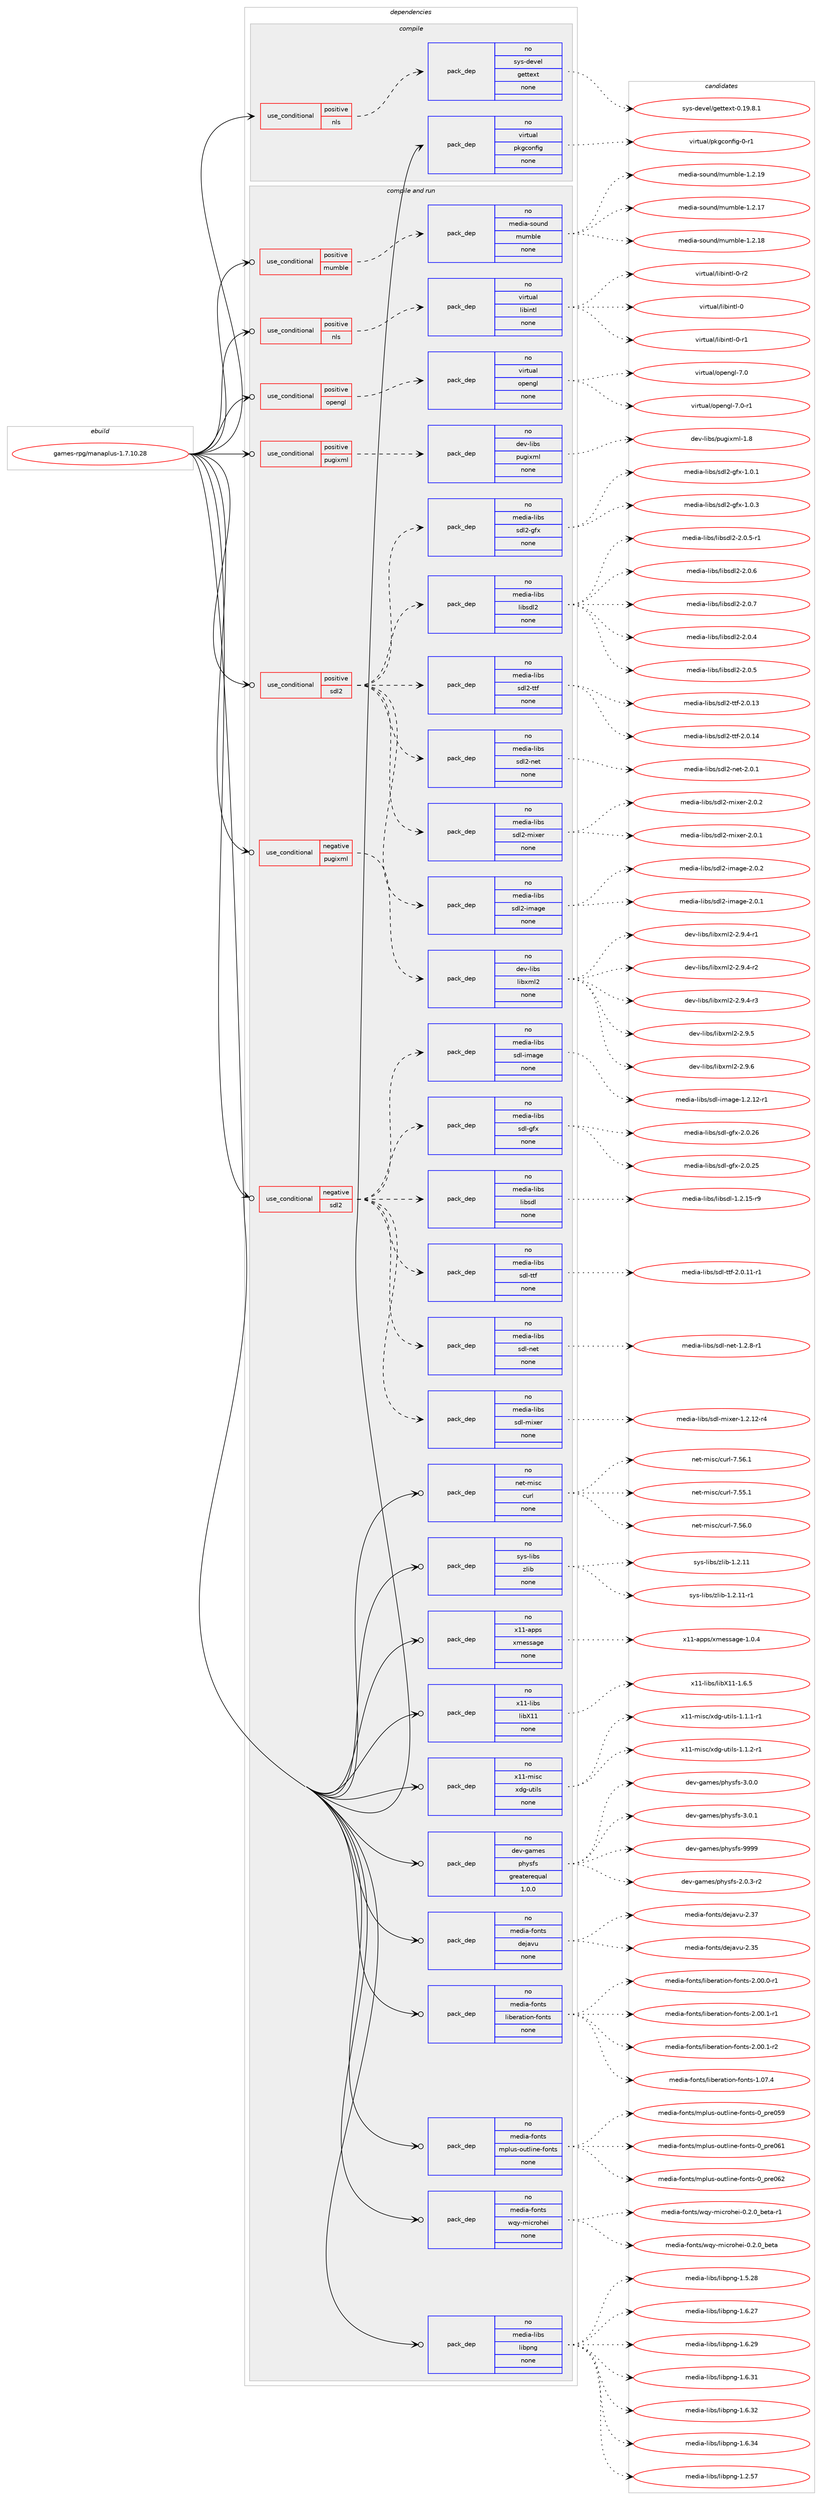 digraph prolog {

# *************
# Graph options
# *************

newrank=true;
concentrate=true;
compound=true;
graph [rankdir=LR,fontname=Helvetica,fontsize=10,ranksep=1.5];#, ranksep=2.5, nodesep=0.2];
edge  [arrowhead=vee];
node  [fontname=Helvetica,fontsize=10];

# **********
# The ebuild
# **********

subgraph cluster_leftcol {
color=gray;
rank=same;
label=<<i>ebuild</i>>;
id [label="games-rpg/manaplus-1.7.10.28", color=red, width=4, href="../games-rpg/manaplus-1.7.10.28.svg"];
}

# ****************
# The dependencies
# ****************

subgraph cluster_midcol {
color=gray;
label=<<i>dependencies</i>>;
subgraph cluster_compile {
fillcolor="#eeeeee";
style=filled;
label=<<i>compile</i>>;
subgraph cond80961 {
dependency302746 [label=<<TABLE BORDER="0" CELLBORDER="1" CELLSPACING="0" CELLPADDING="4"><TR><TD ROWSPAN="3" CELLPADDING="10">use_conditional</TD></TR><TR><TD>positive</TD></TR><TR><TD>nls</TD></TR></TABLE>>, shape=none, color=red];
subgraph pack217041 {
dependency302747 [label=<<TABLE BORDER="0" CELLBORDER="1" CELLSPACING="0" CELLPADDING="4" WIDTH="220"><TR><TD ROWSPAN="6" CELLPADDING="30">pack_dep</TD></TR><TR><TD WIDTH="110">no</TD></TR><TR><TD>sys-devel</TD></TR><TR><TD>gettext</TD></TR><TR><TD>none</TD></TR><TR><TD></TD></TR></TABLE>>, shape=none, color=blue];
}
dependency302746:e -> dependency302747:w [weight=20,style="dashed",arrowhead="vee"];
}
id:e -> dependency302746:w [weight=20,style="solid",arrowhead="vee"];
subgraph pack217042 {
dependency302748 [label=<<TABLE BORDER="0" CELLBORDER="1" CELLSPACING="0" CELLPADDING="4" WIDTH="220"><TR><TD ROWSPAN="6" CELLPADDING="30">pack_dep</TD></TR><TR><TD WIDTH="110">no</TD></TR><TR><TD>virtual</TD></TR><TR><TD>pkgconfig</TD></TR><TR><TD>none</TD></TR><TR><TD></TD></TR></TABLE>>, shape=none, color=blue];
}
id:e -> dependency302748:w [weight=20,style="solid",arrowhead="vee"];
}
subgraph cluster_compileandrun {
fillcolor="#eeeeee";
style=filled;
label=<<i>compile and run</i>>;
subgraph cond80962 {
dependency302749 [label=<<TABLE BORDER="0" CELLBORDER="1" CELLSPACING="0" CELLPADDING="4"><TR><TD ROWSPAN="3" CELLPADDING="10">use_conditional</TD></TR><TR><TD>negative</TD></TR><TR><TD>pugixml</TD></TR></TABLE>>, shape=none, color=red];
subgraph pack217043 {
dependency302750 [label=<<TABLE BORDER="0" CELLBORDER="1" CELLSPACING="0" CELLPADDING="4" WIDTH="220"><TR><TD ROWSPAN="6" CELLPADDING="30">pack_dep</TD></TR><TR><TD WIDTH="110">no</TD></TR><TR><TD>dev-libs</TD></TR><TR><TD>libxml2</TD></TR><TR><TD>none</TD></TR><TR><TD></TD></TR></TABLE>>, shape=none, color=blue];
}
dependency302749:e -> dependency302750:w [weight=20,style="dashed",arrowhead="vee"];
}
id:e -> dependency302749:w [weight=20,style="solid",arrowhead="odotvee"];
subgraph cond80963 {
dependency302751 [label=<<TABLE BORDER="0" CELLBORDER="1" CELLSPACING="0" CELLPADDING="4"><TR><TD ROWSPAN="3" CELLPADDING="10">use_conditional</TD></TR><TR><TD>negative</TD></TR><TR><TD>sdl2</TD></TR></TABLE>>, shape=none, color=red];
subgraph pack217044 {
dependency302752 [label=<<TABLE BORDER="0" CELLBORDER="1" CELLSPACING="0" CELLPADDING="4" WIDTH="220"><TR><TD ROWSPAN="6" CELLPADDING="30">pack_dep</TD></TR><TR><TD WIDTH="110">no</TD></TR><TR><TD>media-libs</TD></TR><TR><TD>libsdl</TD></TR><TR><TD>none</TD></TR><TR><TD></TD></TR></TABLE>>, shape=none, color=blue];
}
dependency302751:e -> dependency302752:w [weight=20,style="dashed",arrowhead="vee"];
subgraph pack217045 {
dependency302753 [label=<<TABLE BORDER="0" CELLBORDER="1" CELLSPACING="0" CELLPADDING="4" WIDTH="220"><TR><TD ROWSPAN="6" CELLPADDING="30">pack_dep</TD></TR><TR><TD WIDTH="110">no</TD></TR><TR><TD>media-libs</TD></TR><TR><TD>sdl-gfx</TD></TR><TR><TD>none</TD></TR><TR><TD></TD></TR></TABLE>>, shape=none, color=blue];
}
dependency302751:e -> dependency302753:w [weight=20,style="dashed",arrowhead="vee"];
subgraph pack217046 {
dependency302754 [label=<<TABLE BORDER="0" CELLBORDER="1" CELLSPACING="0" CELLPADDING="4" WIDTH="220"><TR><TD ROWSPAN="6" CELLPADDING="30">pack_dep</TD></TR><TR><TD WIDTH="110">no</TD></TR><TR><TD>media-libs</TD></TR><TR><TD>sdl-image</TD></TR><TR><TD>none</TD></TR><TR><TD></TD></TR></TABLE>>, shape=none, color=blue];
}
dependency302751:e -> dependency302754:w [weight=20,style="dashed",arrowhead="vee"];
subgraph pack217047 {
dependency302755 [label=<<TABLE BORDER="0" CELLBORDER="1" CELLSPACING="0" CELLPADDING="4" WIDTH="220"><TR><TD ROWSPAN="6" CELLPADDING="30">pack_dep</TD></TR><TR><TD WIDTH="110">no</TD></TR><TR><TD>media-libs</TD></TR><TR><TD>sdl-mixer</TD></TR><TR><TD>none</TD></TR><TR><TD></TD></TR></TABLE>>, shape=none, color=blue];
}
dependency302751:e -> dependency302755:w [weight=20,style="dashed",arrowhead="vee"];
subgraph pack217048 {
dependency302756 [label=<<TABLE BORDER="0" CELLBORDER="1" CELLSPACING="0" CELLPADDING="4" WIDTH="220"><TR><TD ROWSPAN="6" CELLPADDING="30">pack_dep</TD></TR><TR><TD WIDTH="110">no</TD></TR><TR><TD>media-libs</TD></TR><TR><TD>sdl-net</TD></TR><TR><TD>none</TD></TR><TR><TD></TD></TR></TABLE>>, shape=none, color=blue];
}
dependency302751:e -> dependency302756:w [weight=20,style="dashed",arrowhead="vee"];
subgraph pack217049 {
dependency302757 [label=<<TABLE BORDER="0" CELLBORDER="1" CELLSPACING="0" CELLPADDING="4" WIDTH="220"><TR><TD ROWSPAN="6" CELLPADDING="30">pack_dep</TD></TR><TR><TD WIDTH="110">no</TD></TR><TR><TD>media-libs</TD></TR><TR><TD>sdl-ttf</TD></TR><TR><TD>none</TD></TR><TR><TD></TD></TR></TABLE>>, shape=none, color=blue];
}
dependency302751:e -> dependency302757:w [weight=20,style="dashed",arrowhead="vee"];
}
id:e -> dependency302751:w [weight=20,style="solid",arrowhead="odotvee"];
subgraph cond80964 {
dependency302758 [label=<<TABLE BORDER="0" CELLBORDER="1" CELLSPACING="0" CELLPADDING="4"><TR><TD ROWSPAN="3" CELLPADDING="10">use_conditional</TD></TR><TR><TD>positive</TD></TR><TR><TD>mumble</TD></TR></TABLE>>, shape=none, color=red];
subgraph pack217050 {
dependency302759 [label=<<TABLE BORDER="0" CELLBORDER="1" CELLSPACING="0" CELLPADDING="4" WIDTH="220"><TR><TD ROWSPAN="6" CELLPADDING="30">pack_dep</TD></TR><TR><TD WIDTH="110">no</TD></TR><TR><TD>media-sound</TD></TR><TR><TD>mumble</TD></TR><TR><TD>none</TD></TR><TR><TD></TD></TR></TABLE>>, shape=none, color=blue];
}
dependency302758:e -> dependency302759:w [weight=20,style="dashed",arrowhead="vee"];
}
id:e -> dependency302758:w [weight=20,style="solid",arrowhead="odotvee"];
subgraph cond80965 {
dependency302760 [label=<<TABLE BORDER="0" CELLBORDER="1" CELLSPACING="0" CELLPADDING="4"><TR><TD ROWSPAN="3" CELLPADDING="10">use_conditional</TD></TR><TR><TD>positive</TD></TR><TR><TD>nls</TD></TR></TABLE>>, shape=none, color=red];
subgraph pack217051 {
dependency302761 [label=<<TABLE BORDER="0" CELLBORDER="1" CELLSPACING="0" CELLPADDING="4" WIDTH="220"><TR><TD ROWSPAN="6" CELLPADDING="30">pack_dep</TD></TR><TR><TD WIDTH="110">no</TD></TR><TR><TD>virtual</TD></TR><TR><TD>libintl</TD></TR><TR><TD>none</TD></TR><TR><TD></TD></TR></TABLE>>, shape=none, color=blue];
}
dependency302760:e -> dependency302761:w [weight=20,style="dashed",arrowhead="vee"];
}
id:e -> dependency302760:w [weight=20,style="solid",arrowhead="odotvee"];
subgraph cond80966 {
dependency302762 [label=<<TABLE BORDER="0" CELLBORDER="1" CELLSPACING="0" CELLPADDING="4"><TR><TD ROWSPAN="3" CELLPADDING="10">use_conditional</TD></TR><TR><TD>positive</TD></TR><TR><TD>opengl</TD></TR></TABLE>>, shape=none, color=red];
subgraph pack217052 {
dependency302763 [label=<<TABLE BORDER="0" CELLBORDER="1" CELLSPACING="0" CELLPADDING="4" WIDTH="220"><TR><TD ROWSPAN="6" CELLPADDING="30">pack_dep</TD></TR><TR><TD WIDTH="110">no</TD></TR><TR><TD>virtual</TD></TR><TR><TD>opengl</TD></TR><TR><TD>none</TD></TR><TR><TD></TD></TR></TABLE>>, shape=none, color=blue];
}
dependency302762:e -> dependency302763:w [weight=20,style="dashed",arrowhead="vee"];
}
id:e -> dependency302762:w [weight=20,style="solid",arrowhead="odotvee"];
subgraph cond80967 {
dependency302764 [label=<<TABLE BORDER="0" CELLBORDER="1" CELLSPACING="0" CELLPADDING="4"><TR><TD ROWSPAN="3" CELLPADDING="10">use_conditional</TD></TR><TR><TD>positive</TD></TR><TR><TD>pugixml</TD></TR></TABLE>>, shape=none, color=red];
subgraph pack217053 {
dependency302765 [label=<<TABLE BORDER="0" CELLBORDER="1" CELLSPACING="0" CELLPADDING="4" WIDTH="220"><TR><TD ROWSPAN="6" CELLPADDING="30">pack_dep</TD></TR><TR><TD WIDTH="110">no</TD></TR><TR><TD>dev-libs</TD></TR><TR><TD>pugixml</TD></TR><TR><TD>none</TD></TR><TR><TD></TD></TR></TABLE>>, shape=none, color=blue];
}
dependency302764:e -> dependency302765:w [weight=20,style="dashed",arrowhead="vee"];
}
id:e -> dependency302764:w [weight=20,style="solid",arrowhead="odotvee"];
subgraph cond80968 {
dependency302766 [label=<<TABLE BORDER="0" CELLBORDER="1" CELLSPACING="0" CELLPADDING="4"><TR><TD ROWSPAN="3" CELLPADDING="10">use_conditional</TD></TR><TR><TD>positive</TD></TR><TR><TD>sdl2</TD></TR></TABLE>>, shape=none, color=red];
subgraph pack217054 {
dependency302767 [label=<<TABLE BORDER="0" CELLBORDER="1" CELLSPACING="0" CELLPADDING="4" WIDTH="220"><TR><TD ROWSPAN="6" CELLPADDING="30">pack_dep</TD></TR><TR><TD WIDTH="110">no</TD></TR><TR><TD>media-libs</TD></TR><TR><TD>libsdl2</TD></TR><TR><TD>none</TD></TR><TR><TD></TD></TR></TABLE>>, shape=none, color=blue];
}
dependency302766:e -> dependency302767:w [weight=20,style="dashed",arrowhead="vee"];
subgraph pack217055 {
dependency302768 [label=<<TABLE BORDER="0" CELLBORDER="1" CELLSPACING="0" CELLPADDING="4" WIDTH="220"><TR><TD ROWSPAN="6" CELLPADDING="30">pack_dep</TD></TR><TR><TD WIDTH="110">no</TD></TR><TR><TD>media-libs</TD></TR><TR><TD>sdl2-gfx</TD></TR><TR><TD>none</TD></TR><TR><TD></TD></TR></TABLE>>, shape=none, color=blue];
}
dependency302766:e -> dependency302768:w [weight=20,style="dashed",arrowhead="vee"];
subgraph pack217056 {
dependency302769 [label=<<TABLE BORDER="0" CELLBORDER="1" CELLSPACING="0" CELLPADDING="4" WIDTH="220"><TR><TD ROWSPAN="6" CELLPADDING="30">pack_dep</TD></TR><TR><TD WIDTH="110">no</TD></TR><TR><TD>media-libs</TD></TR><TR><TD>sdl2-image</TD></TR><TR><TD>none</TD></TR><TR><TD></TD></TR></TABLE>>, shape=none, color=blue];
}
dependency302766:e -> dependency302769:w [weight=20,style="dashed",arrowhead="vee"];
subgraph pack217057 {
dependency302770 [label=<<TABLE BORDER="0" CELLBORDER="1" CELLSPACING="0" CELLPADDING="4" WIDTH="220"><TR><TD ROWSPAN="6" CELLPADDING="30">pack_dep</TD></TR><TR><TD WIDTH="110">no</TD></TR><TR><TD>media-libs</TD></TR><TR><TD>sdl2-mixer</TD></TR><TR><TD>none</TD></TR><TR><TD></TD></TR></TABLE>>, shape=none, color=blue];
}
dependency302766:e -> dependency302770:w [weight=20,style="dashed",arrowhead="vee"];
subgraph pack217058 {
dependency302771 [label=<<TABLE BORDER="0" CELLBORDER="1" CELLSPACING="0" CELLPADDING="4" WIDTH="220"><TR><TD ROWSPAN="6" CELLPADDING="30">pack_dep</TD></TR><TR><TD WIDTH="110">no</TD></TR><TR><TD>media-libs</TD></TR><TR><TD>sdl2-net</TD></TR><TR><TD>none</TD></TR><TR><TD></TD></TR></TABLE>>, shape=none, color=blue];
}
dependency302766:e -> dependency302771:w [weight=20,style="dashed",arrowhead="vee"];
subgraph pack217059 {
dependency302772 [label=<<TABLE BORDER="0" CELLBORDER="1" CELLSPACING="0" CELLPADDING="4" WIDTH="220"><TR><TD ROWSPAN="6" CELLPADDING="30">pack_dep</TD></TR><TR><TD WIDTH="110">no</TD></TR><TR><TD>media-libs</TD></TR><TR><TD>sdl2-ttf</TD></TR><TR><TD>none</TD></TR><TR><TD></TD></TR></TABLE>>, shape=none, color=blue];
}
dependency302766:e -> dependency302772:w [weight=20,style="dashed",arrowhead="vee"];
}
id:e -> dependency302766:w [weight=20,style="solid",arrowhead="odotvee"];
subgraph pack217060 {
dependency302773 [label=<<TABLE BORDER="0" CELLBORDER="1" CELLSPACING="0" CELLPADDING="4" WIDTH="220"><TR><TD ROWSPAN="6" CELLPADDING="30">pack_dep</TD></TR><TR><TD WIDTH="110">no</TD></TR><TR><TD>dev-games</TD></TR><TR><TD>physfs</TD></TR><TR><TD>greaterequal</TD></TR><TR><TD>1.0.0</TD></TR></TABLE>>, shape=none, color=blue];
}
id:e -> dependency302773:w [weight=20,style="solid",arrowhead="odotvee"];
subgraph pack217061 {
dependency302774 [label=<<TABLE BORDER="0" CELLBORDER="1" CELLSPACING="0" CELLPADDING="4" WIDTH="220"><TR><TD ROWSPAN="6" CELLPADDING="30">pack_dep</TD></TR><TR><TD WIDTH="110">no</TD></TR><TR><TD>media-fonts</TD></TR><TR><TD>dejavu</TD></TR><TR><TD>none</TD></TR><TR><TD></TD></TR></TABLE>>, shape=none, color=blue];
}
id:e -> dependency302774:w [weight=20,style="solid",arrowhead="odotvee"];
subgraph pack217062 {
dependency302775 [label=<<TABLE BORDER="0" CELLBORDER="1" CELLSPACING="0" CELLPADDING="4" WIDTH="220"><TR><TD ROWSPAN="6" CELLPADDING="30">pack_dep</TD></TR><TR><TD WIDTH="110">no</TD></TR><TR><TD>media-fonts</TD></TR><TR><TD>liberation-fonts</TD></TR><TR><TD>none</TD></TR><TR><TD></TD></TR></TABLE>>, shape=none, color=blue];
}
id:e -> dependency302775:w [weight=20,style="solid",arrowhead="odotvee"];
subgraph pack217063 {
dependency302776 [label=<<TABLE BORDER="0" CELLBORDER="1" CELLSPACING="0" CELLPADDING="4" WIDTH="220"><TR><TD ROWSPAN="6" CELLPADDING="30">pack_dep</TD></TR><TR><TD WIDTH="110">no</TD></TR><TR><TD>media-fonts</TD></TR><TR><TD>mplus-outline-fonts</TD></TR><TR><TD>none</TD></TR><TR><TD></TD></TR></TABLE>>, shape=none, color=blue];
}
id:e -> dependency302776:w [weight=20,style="solid",arrowhead="odotvee"];
subgraph pack217064 {
dependency302777 [label=<<TABLE BORDER="0" CELLBORDER="1" CELLSPACING="0" CELLPADDING="4" WIDTH="220"><TR><TD ROWSPAN="6" CELLPADDING="30">pack_dep</TD></TR><TR><TD WIDTH="110">no</TD></TR><TR><TD>media-fonts</TD></TR><TR><TD>wqy-microhei</TD></TR><TR><TD>none</TD></TR><TR><TD></TD></TR></TABLE>>, shape=none, color=blue];
}
id:e -> dependency302777:w [weight=20,style="solid",arrowhead="odotvee"];
subgraph pack217065 {
dependency302778 [label=<<TABLE BORDER="0" CELLBORDER="1" CELLSPACING="0" CELLPADDING="4" WIDTH="220"><TR><TD ROWSPAN="6" CELLPADDING="30">pack_dep</TD></TR><TR><TD WIDTH="110">no</TD></TR><TR><TD>media-libs</TD></TR><TR><TD>libpng</TD></TR><TR><TD>none</TD></TR><TR><TD></TD></TR></TABLE>>, shape=none, color=blue];
}
id:e -> dependency302778:w [weight=20,style="solid",arrowhead="odotvee"];
subgraph pack217066 {
dependency302779 [label=<<TABLE BORDER="0" CELLBORDER="1" CELLSPACING="0" CELLPADDING="4" WIDTH="220"><TR><TD ROWSPAN="6" CELLPADDING="30">pack_dep</TD></TR><TR><TD WIDTH="110">no</TD></TR><TR><TD>net-misc</TD></TR><TR><TD>curl</TD></TR><TR><TD>none</TD></TR><TR><TD></TD></TR></TABLE>>, shape=none, color=blue];
}
id:e -> dependency302779:w [weight=20,style="solid",arrowhead="odotvee"];
subgraph pack217067 {
dependency302780 [label=<<TABLE BORDER="0" CELLBORDER="1" CELLSPACING="0" CELLPADDING="4" WIDTH="220"><TR><TD ROWSPAN="6" CELLPADDING="30">pack_dep</TD></TR><TR><TD WIDTH="110">no</TD></TR><TR><TD>sys-libs</TD></TR><TR><TD>zlib</TD></TR><TR><TD>none</TD></TR><TR><TD></TD></TR></TABLE>>, shape=none, color=blue];
}
id:e -> dependency302780:w [weight=20,style="solid",arrowhead="odotvee"];
subgraph pack217068 {
dependency302781 [label=<<TABLE BORDER="0" CELLBORDER="1" CELLSPACING="0" CELLPADDING="4" WIDTH="220"><TR><TD ROWSPAN="6" CELLPADDING="30">pack_dep</TD></TR><TR><TD WIDTH="110">no</TD></TR><TR><TD>x11-apps</TD></TR><TR><TD>xmessage</TD></TR><TR><TD>none</TD></TR><TR><TD></TD></TR></TABLE>>, shape=none, color=blue];
}
id:e -> dependency302781:w [weight=20,style="solid",arrowhead="odotvee"];
subgraph pack217069 {
dependency302782 [label=<<TABLE BORDER="0" CELLBORDER="1" CELLSPACING="0" CELLPADDING="4" WIDTH="220"><TR><TD ROWSPAN="6" CELLPADDING="30">pack_dep</TD></TR><TR><TD WIDTH="110">no</TD></TR><TR><TD>x11-libs</TD></TR><TR><TD>libX11</TD></TR><TR><TD>none</TD></TR><TR><TD></TD></TR></TABLE>>, shape=none, color=blue];
}
id:e -> dependency302782:w [weight=20,style="solid",arrowhead="odotvee"];
subgraph pack217070 {
dependency302783 [label=<<TABLE BORDER="0" CELLBORDER="1" CELLSPACING="0" CELLPADDING="4" WIDTH="220"><TR><TD ROWSPAN="6" CELLPADDING="30">pack_dep</TD></TR><TR><TD WIDTH="110">no</TD></TR><TR><TD>x11-misc</TD></TR><TR><TD>xdg-utils</TD></TR><TR><TD>none</TD></TR><TR><TD></TD></TR></TABLE>>, shape=none, color=blue];
}
id:e -> dependency302783:w [weight=20,style="solid",arrowhead="odotvee"];
}
subgraph cluster_run {
fillcolor="#eeeeee";
style=filled;
label=<<i>run</i>>;
}
}

# **************
# The candidates
# **************

subgraph cluster_choices {
rank=same;
color=gray;
label=<<i>candidates</i>>;

subgraph choice217041 {
color=black;
nodesep=1;
choice1151211154510010111810110847103101116116101120116454846495746564649 [label="sys-devel/gettext-0.19.8.1", color=red, width=4,href="../sys-devel/gettext-0.19.8.1.svg"];
dependency302747:e -> choice1151211154510010111810110847103101116116101120116454846495746564649:w [style=dotted,weight="100"];
}
subgraph choice217042 {
color=black;
nodesep=1;
choice11810511411611797108471121071039911111010210510345484511449 [label="virtual/pkgconfig-0-r1", color=red, width=4,href="../virtual/pkgconfig-0-r1.svg"];
dependency302748:e -> choice11810511411611797108471121071039911111010210510345484511449:w [style=dotted,weight="100"];
}
subgraph choice217043 {
color=black;
nodesep=1;
choice10010111845108105981154710810598120109108504550465746524511449 [label="dev-libs/libxml2-2.9.4-r1", color=red, width=4,href="../dev-libs/libxml2-2.9.4-r1.svg"];
choice10010111845108105981154710810598120109108504550465746524511450 [label="dev-libs/libxml2-2.9.4-r2", color=red, width=4,href="../dev-libs/libxml2-2.9.4-r2.svg"];
choice10010111845108105981154710810598120109108504550465746524511451 [label="dev-libs/libxml2-2.9.4-r3", color=red, width=4,href="../dev-libs/libxml2-2.9.4-r3.svg"];
choice1001011184510810598115471081059812010910850455046574653 [label="dev-libs/libxml2-2.9.5", color=red, width=4,href="../dev-libs/libxml2-2.9.5.svg"];
choice1001011184510810598115471081059812010910850455046574654 [label="dev-libs/libxml2-2.9.6", color=red, width=4,href="../dev-libs/libxml2-2.9.6.svg"];
dependency302750:e -> choice10010111845108105981154710810598120109108504550465746524511449:w [style=dotted,weight="100"];
dependency302750:e -> choice10010111845108105981154710810598120109108504550465746524511450:w [style=dotted,weight="100"];
dependency302750:e -> choice10010111845108105981154710810598120109108504550465746524511451:w [style=dotted,weight="100"];
dependency302750:e -> choice1001011184510810598115471081059812010910850455046574653:w [style=dotted,weight="100"];
dependency302750:e -> choice1001011184510810598115471081059812010910850455046574654:w [style=dotted,weight="100"];
}
subgraph choice217044 {
color=black;
nodesep=1;
choice1091011001059745108105981154710810598115100108454946504649534511457 [label="media-libs/libsdl-1.2.15-r9", color=red, width=4,href="../media-libs/libsdl-1.2.15-r9.svg"];
dependency302752:e -> choice1091011001059745108105981154710810598115100108454946504649534511457:w [style=dotted,weight="100"];
}
subgraph choice217045 {
color=black;
nodesep=1;
choice109101100105974510810598115471151001084510310212045504648465053 [label="media-libs/sdl-gfx-2.0.25", color=red, width=4,href="../media-libs/sdl-gfx-2.0.25.svg"];
choice109101100105974510810598115471151001084510310212045504648465054 [label="media-libs/sdl-gfx-2.0.26", color=red, width=4,href="../media-libs/sdl-gfx-2.0.26.svg"];
dependency302753:e -> choice109101100105974510810598115471151001084510310212045504648465053:w [style=dotted,weight="100"];
dependency302753:e -> choice109101100105974510810598115471151001084510310212045504648465054:w [style=dotted,weight="100"];
}
subgraph choice217046 {
color=black;
nodesep=1;
choice109101100105974510810598115471151001084510510997103101454946504649504511449 [label="media-libs/sdl-image-1.2.12-r1", color=red, width=4,href="../media-libs/sdl-image-1.2.12-r1.svg"];
dependency302754:e -> choice109101100105974510810598115471151001084510510997103101454946504649504511449:w [style=dotted,weight="100"];
}
subgraph choice217047 {
color=black;
nodesep=1;
choice1091011001059745108105981154711510010845109105120101114454946504649504511452 [label="media-libs/sdl-mixer-1.2.12-r4", color=red, width=4,href="../media-libs/sdl-mixer-1.2.12-r4.svg"];
dependency302755:e -> choice1091011001059745108105981154711510010845109105120101114454946504649504511452:w [style=dotted,weight="100"];
}
subgraph choice217048 {
color=black;
nodesep=1;
choice10910110010597451081059811547115100108451101011164549465046564511449 [label="media-libs/sdl-net-1.2.8-r1", color=red, width=4,href="../media-libs/sdl-net-1.2.8-r1.svg"];
dependency302756:e -> choice10910110010597451081059811547115100108451101011164549465046564511449:w [style=dotted,weight="100"];
}
subgraph choice217049 {
color=black;
nodesep=1;
choice1091011001059745108105981154711510010845116116102455046484649494511449 [label="media-libs/sdl-ttf-2.0.11-r1", color=red, width=4,href="../media-libs/sdl-ttf-2.0.11-r1.svg"];
dependency302757:e -> choice1091011001059745108105981154711510010845116116102455046484649494511449:w [style=dotted,weight="100"];
}
subgraph choice217050 {
color=black;
nodesep=1;
choice1091011001059745115111117110100471091171099810810145494650464955 [label="media-sound/mumble-1.2.17", color=red, width=4,href="../media-sound/mumble-1.2.17.svg"];
choice1091011001059745115111117110100471091171099810810145494650464956 [label="media-sound/mumble-1.2.18", color=red, width=4,href="../media-sound/mumble-1.2.18.svg"];
choice1091011001059745115111117110100471091171099810810145494650464957 [label="media-sound/mumble-1.2.19", color=red, width=4,href="../media-sound/mumble-1.2.19.svg"];
dependency302759:e -> choice1091011001059745115111117110100471091171099810810145494650464955:w [style=dotted,weight="100"];
dependency302759:e -> choice1091011001059745115111117110100471091171099810810145494650464956:w [style=dotted,weight="100"];
dependency302759:e -> choice1091011001059745115111117110100471091171099810810145494650464957:w [style=dotted,weight="100"];
}
subgraph choice217051 {
color=black;
nodesep=1;
choice1181051141161179710847108105981051101161084548 [label="virtual/libintl-0", color=red, width=4,href="../virtual/libintl-0.svg"];
choice11810511411611797108471081059810511011610845484511449 [label="virtual/libintl-0-r1", color=red, width=4,href="../virtual/libintl-0-r1.svg"];
choice11810511411611797108471081059810511011610845484511450 [label="virtual/libintl-0-r2", color=red, width=4,href="../virtual/libintl-0-r2.svg"];
dependency302761:e -> choice1181051141161179710847108105981051101161084548:w [style=dotted,weight="100"];
dependency302761:e -> choice11810511411611797108471081059810511011610845484511449:w [style=dotted,weight="100"];
dependency302761:e -> choice11810511411611797108471081059810511011610845484511450:w [style=dotted,weight="100"];
}
subgraph choice217052 {
color=black;
nodesep=1;
choice118105114116117971084711111210111010310845554648 [label="virtual/opengl-7.0", color=red, width=4,href="../virtual/opengl-7.0.svg"];
choice1181051141161179710847111112101110103108455546484511449 [label="virtual/opengl-7.0-r1", color=red, width=4,href="../virtual/opengl-7.0-r1.svg"];
dependency302763:e -> choice118105114116117971084711111210111010310845554648:w [style=dotted,weight="100"];
dependency302763:e -> choice1181051141161179710847111112101110103108455546484511449:w [style=dotted,weight="100"];
}
subgraph choice217053 {
color=black;
nodesep=1;
choice10010111845108105981154711211710310512010910845494656 [label="dev-libs/pugixml-1.8", color=red, width=4,href="../dev-libs/pugixml-1.8.svg"];
dependency302765:e -> choice10010111845108105981154711211710310512010910845494656:w [style=dotted,weight="100"];
}
subgraph choice217054 {
color=black;
nodesep=1;
choice109101100105974510810598115471081059811510010850455046484652 [label="media-libs/libsdl2-2.0.4", color=red, width=4,href="../media-libs/libsdl2-2.0.4.svg"];
choice109101100105974510810598115471081059811510010850455046484653 [label="media-libs/libsdl2-2.0.5", color=red, width=4,href="../media-libs/libsdl2-2.0.5.svg"];
choice1091011001059745108105981154710810598115100108504550464846534511449 [label="media-libs/libsdl2-2.0.5-r1", color=red, width=4,href="../media-libs/libsdl2-2.0.5-r1.svg"];
choice109101100105974510810598115471081059811510010850455046484654 [label="media-libs/libsdl2-2.0.6", color=red, width=4,href="../media-libs/libsdl2-2.0.6.svg"];
choice109101100105974510810598115471081059811510010850455046484655 [label="media-libs/libsdl2-2.0.7", color=red, width=4,href="../media-libs/libsdl2-2.0.7.svg"];
dependency302767:e -> choice109101100105974510810598115471081059811510010850455046484652:w [style=dotted,weight="100"];
dependency302767:e -> choice109101100105974510810598115471081059811510010850455046484653:w [style=dotted,weight="100"];
dependency302767:e -> choice1091011001059745108105981154710810598115100108504550464846534511449:w [style=dotted,weight="100"];
dependency302767:e -> choice109101100105974510810598115471081059811510010850455046484654:w [style=dotted,weight="100"];
dependency302767:e -> choice109101100105974510810598115471081059811510010850455046484655:w [style=dotted,weight="100"];
}
subgraph choice217055 {
color=black;
nodesep=1;
choice109101100105974510810598115471151001085045103102120454946484649 [label="media-libs/sdl2-gfx-1.0.1", color=red, width=4,href="../media-libs/sdl2-gfx-1.0.1.svg"];
choice109101100105974510810598115471151001085045103102120454946484651 [label="media-libs/sdl2-gfx-1.0.3", color=red, width=4,href="../media-libs/sdl2-gfx-1.0.3.svg"];
dependency302768:e -> choice109101100105974510810598115471151001085045103102120454946484649:w [style=dotted,weight="100"];
dependency302768:e -> choice109101100105974510810598115471151001085045103102120454946484651:w [style=dotted,weight="100"];
}
subgraph choice217056 {
color=black;
nodesep=1;
choice10910110010597451081059811547115100108504510510997103101455046484649 [label="media-libs/sdl2-image-2.0.1", color=red, width=4,href="../media-libs/sdl2-image-2.0.1.svg"];
choice10910110010597451081059811547115100108504510510997103101455046484650 [label="media-libs/sdl2-image-2.0.2", color=red, width=4,href="../media-libs/sdl2-image-2.0.2.svg"];
dependency302769:e -> choice10910110010597451081059811547115100108504510510997103101455046484649:w [style=dotted,weight="100"];
dependency302769:e -> choice10910110010597451081059811547115100108504510510997103101455046484650:w [style=dotted,weight="100"];
}
subgraph choice217057 {
color=black;
nodesep=1;
choice109101100105974510810598115471151001085045109105120101114455046484649 [label="media-libs/sdl2-mixer-2.0.1", color=red, width=4,href="../media-libs/sdl2-mixer-2.0.1.svg"];
choice109101100105974510810598115471151001085045109105120101114455046484650 [label="media-libs/sdl2-mixer-2.0.2", color=red, width=4,href="../media-libs/sdl2-mixer-2.0.2.svg"];
dependency302770:e -> choice109101100105974510810598115471151001085045109105120101114455046484649:w [style=dotted,weight="100"];
dependency302770:e -> choice109101100105974510810598115471151001085045109105120101114455046484650:w [style=dotted,weight="100"];
}
subgraph choice217058 {
color=black;
nodesep=1;
choice109101100105974510810598115471151001085045110101116455046484649 [label="media-libs/sdl2-net-2.0.1", color=red, width=4,href="../media-libs/sdl2-net-2.0.1.svg"];
dependency302771:e -> choice109101100105974510810598115471151001085045110101116455046484649:w [style=dotted,weight="100"];
}
subgraph choice217059 {
color=black;
nodesep=1;
choice10910110010597451081059811547115100108504511611610245504648464951 [label="media-libs/sdl2-ttf-2.0.13", color=red, width=4,href="../media-libs/sdl2-ttf-2.0.13.svg"];
choice10910110010597451081059811547115100108504511611610245504648464952 [label="media-libs/sdl2-ttf-2.0.14", color=red, width=4,href="../media-libs/sdl2-ttf-2.0.14.svg"];
dependency302772:e -> choice10910110010597451081059811547115100108504511611610245504648464951:w [style=dotted,weight="100"];
dependency302772:e -> choice10910110010597451081059811547115100108504511611610245504648464952:w [style=dotted,weight="100"];
}
subgraph choice217060 {
color=black;
nodesep=1;
choice1001011184510397109101115471121041211151021154550464846514511450 [label="dev-games/physfs-2.0.3-r2", color=red, width=4,href="../dev-games/physfs-2.0.3-r2.svg"];
choice100101118451039710910111547112104121115102115455146484648 [label="dev-games/physfs-3.0.0", color=red, width=4,href="../dev-games/physfs-3.0.0.svg"];
choice100101118451039710910111547112104121115102115455146484649 [label="dev-games/physfs-3.0.1", color=red, width=4,href="../dev-games/physfs-3.0.1.svg"];
choice1001011184510397109101115471121041211151021154557575757 [label="dev-games/physfs-9999", color=red, width=4,href="../dev-games/physfs-9999.svg"];
dependency302773:e -> choice1001011184510397109101115471121041211151021154550464846514511450:w [style=dotted,weight="100"];
dependency302773:e -> choice100101118451039710910111547112104121115102115455146484648:w [style=dotted,weight="100"];
dependency302773:e -> choice100101118451039710910111547112104121115102115455146484649:w [style=dotted,weight="100"];
dependency302773:e -> choice1001011184510397109101115471121041211151021154557575757:w [style=dotted,weight="100"];
}
subgraph choice217061 {
color=black;
nodesep=1;
choice109101100105974510211111011611547100101106971181174550465153 [label="media-fonts/dejavu-2.35", color=red, width=4,href="../media-fonts/dejavu-2.35.svg"];
choice109101100105974510211111011611547100101106971181174550465155 [label="media-fonts/dejavu-2.37", color=red, width=4,href="../media-fonts/dejavu-2.37.svg"];
dependency302774:e -> choice109101100105974510211111011611547100101106971181174550465153:w [style=dotted,weight="100"];
dependency302774:e -> choice109101100105974510211111011611547100101106971181174550465155:w [style=dotted,weight="100"];
}
subgraph choice217062 {
color=black;
nodesep=1;
choice10910110010597451021111101161154710810598101114971161051111104510211111011611545494648554652 [label="media-fonts/liberation-fonts-1.07.4", color=red, width=4,href="../media-fonts/liberation-fonts-1.07.4.svg"];
choice109101100105974510211111011611547108105981011149711610511111045102111110116115455046484846484511449 [label="media-fonts/liberation-fonts-2.00.0-r1", color=red, width=4,href="../media-fonts/liberation-fonts-2.00.0-r1.svg"];
choice109101100105974510211111011611547108105981011149711610511111045102111110116115455046484846494511449 [label="media-fonts/liberation-fonts-2.00.1-r1", color=red, width=4,href="../media-fonts/liberation-fonts-2.00.1-r1.svg"];
choice109101100105974510211111011611547108105981011149711610511111045102111110116115455046484846494511450 [label="media-fonts/liberation-fonts-2.00.1-r2", color=red, width=4,href="../media-fonts/liberation-fonts-2.00.1-r2.svg"];
dependency302775:e -> choice10910110010597451021111101161154710810598101114971161051111104510211111011611545494648554652:w [style=dotted,weight="100"];
dependency302775:e -> choice109101100105974510211111011611547108105981011149711610511111045102111110116115455046484846484511449:w [style=dotted,weight="100"];
dependency302775:e -> choice109101100105974510211111011611547108105981011149711610511111045102111110116115455046484846494511449:w [style=dotted,weight="100"];
dependency302775:e -> choice109101100105974510211111011611547108105981011149711610511111045102111110116115455046484846494511450:w [style=dotted,weight="100"];
}
subgraph choice217063 {
color=black;
nodesep=1;
choice1091011001059745102111110116115471091121081171154511111711610810511010145102111110116115454895112114101485357 [label="media-fonts/mplus-outline-fonts-0_pre059", color=red, width=4,href="../media-fonts/mplus-outline-fonts-0_pre059.svg"];
choice1091011001059745102111110116115471091121081171154511111711610810511010145102111110116115454895112114101485449 [label="media-fonts/mplus-outline-fonts-0_pre061", color=red, width=4,href="../media-fonts/mplus-outline-fonts-0_pre061.svg"];
choice1091011001059745102111110116115471091121081171154511111711610810511010145102111110116115454895112114101485450 [label="media-fonts/mplus-outline-fonts-0_pre062", color=red, width=4,href="../media-fonts/mplus-outline-fonts-0_pre062.svg"];
dependency302776:e -> choice1091011001059745102111110116115471091121081171154511111711610810511010145102111110116115454895112114101485357:w [style=dotted,weight="100"];
dependency302776:e -> choice1091011001059745102111110116115471091121081171154511111711610810511010145102111110116115454895112114101485449:w [style=dotted,weight="100"];
dependency302776:e -> choice1091011001059745102111110116115471091121081171154511111711610810511010145102111110116115454895112114101485450:w [style=dotted,weight="100"];
}
subgraph choice217064 {
color=black;
nodesep=1;
choice1091011001059745102111110116115471191131214510910599114111104101105454846504648959810111697 [label="media-fonts/wqy-microhei-0.2.0_beta", color=red, width=4,href="../media-fonts/wqy-microhei-0.2.0_beta.svg"];
choice10910110010597451021111101161154711911312145109105991141111041011054548465046489598101116974511449 [label="media-fonts/wqy-microhei-0.2.0_beta-r1", color=red, width=4,href="../media-fonts/wqy-microhei-0.2.0_beta-r1.svg"];
dependency302777:e -> choice1091011001059745102111110116115471191131214510910599114111104101105454846504648959810111697:w [style=dotted,weight="100"];
dependency302777:e -> choice10910110010597451021111101161154711911312145109105991141111041011054548465046489598101116974511449:w [style=dotted,weight="100"];
}
subgraph choice217065 {
color=black;
nodesep=1;
choice109101100105974510810598115471081059811211010345494650465355 [label="media-libs/libpng-1.2.57", color=red, width=4,href="../media-libs/libpng-1.2.57.svg"];
choice109101100105974510810598115471081059811211010345494653465056 [label="media-libs/libpng-1.5.28", color=red, width=4,href="../media-libs/libpng-1.5.28.svg"];
choice109101100105974510810598115471081059811211010345494654465055 [label="media-libs/libpng-1.6.27", color=red, width=4,href="../media-libs/libpng-1.6.27.svg"];
choice109101100105974510810598115471081059811211010345494654465057 [label="media-libs/libpng-1.6.29", color=red, width=4,href="../media-libs/libpng-1.6.29.svg"];
choice109101100105974510810598115471081059811211010345494654465149 [label="media-libs/libpng-1.6.31", color=red, width=4,href="../media-libs/libpng-1.6.31.svg"];
choice109101100105974510810598115471081059811211010345494654465150 [label="media-libs/libpng-1.6.32", color=red, width=4,href="../media-libs/libpng-1.6.32.svg"];
choice109101100105974510810598115471081059811211010345494654465152 [label="media-libs/libpng-1.6.34", color=red, width=4,href="../media-libs/libpng-1.6.34.svg"];
dependency302778:e -> choice109101100105974510810598115471081059811211010345494650465355:w [style=dotted,weight="100"];
dependency302778:e -> choice109101100105974510810598115471081059811211010345494653465056:w [style=dotted,weight="100"];
dependency302778:e -> choice109101100105974510810598115471081059811211010345494654465055:w [style=dotted,weight="100"];
dependency302778:e -> choice109101100105974510810598115471081059811211010345494654465057:w [style=dotted,weight="100"];
dependency302778:e -> choice109101100105974510810598115471081059811211010345494654465149:w [style=dotted,weight="100"];
dependency302778:e -> choice109101100105974510810598115471081059811211010345494654465150:w [style=dotted,weight="100"];
dependency302778:e -> choice109101100105974510810598115471081059811211010345494654465152:w [style=dotted,weight="100"];
}
subgraph choice217066 {
color=black;
nodesep=1;
choice1101011164510910511599479911711410845554653534649 [label="net-misc/curl-7.55.1", color=red, width=4,href="../net-misc/curl-7.55.1.svg"];
choice1101011164510910511599479911711410845554653544648 [label="net-misc/curl-7.56.0", color=red, width=4,href="../net-misc/curl-7.56.0.svg"];
choice1101011164510910511599479911711410845554653544649 [label="net-misc/curl-7.56.1", color=red, width=4,href="../net-misc/curl-7.56.1.svg"];
dependency302779:e -> choice1101011164510910511599479911711410845554653534649:w [style=dotted,weight="100"];
dependency302779:e -> choice1101011164510910511599479911711410845554653544648:w [style=dotted,weight="100"];
dependency302779:e -> choice1101011164510910511599479911711410845554653544649:w [style=dotted,weight="100"];
}
subgraph choice217067 {
color=black;
nodesep=1;
choice1151211154510810598115471221081059845494650464949 [label="sys-libs/zlib-1.2.11", color=red, width=4,href="../sys-libs/zlib-1.2.11.svg"];
choice11512111545108105981154712210810598454946504649494511449 [label="sys-libs/zlib-1.2.11-r1", color=red, width=4,href="../sys-libs/zlib-1.2.11-r1.svg"];
dependency302780:e -> choice1151211154510810598115471221081059845494650464949:w [style=dotted,weight="100"];
dependency302780:e -> choice11512111545108105981154712210810598454946504649494511449:w [style=dotted,weight="100"];
}
subgraph choice217068 {
color=black;
nodesep=1;
choice120494945971121121154712010910111511597103101454946484652 [label="x11-apps/xmessage-1.0.4", color=red, width=4,href="../x11-apps/xmessage-1.0.4.svg"];
dependency302781:e -> choice120494945971121121154712010910111511597103101454946484652:w [style=dotted,weight="100"];
}
subgraph choice217069 {
color=black;
nodesep=1;
choice120494945108105981154710810598884949454946544653 [label="x11-libs/libX11-1.6.5", color=red, width=4,href="../x11-libs/libX11-1.6.5.svg"];
dependency302782:e -> choice120494945108105981154710810598884949454946544653:w [style=dotted,weight="100"];
}
subgraph choice217070 {
color=black;
nodesep=1;
choice1204949451091051159947120100103451171161051081154549464946494511449 [label="x11-misc/xdg-utils-1.1.1-r1", color=red, width=4,href="../x11-misc/xdg-utils-1.1.1-r1.svg"];
choice1204949451091051159947120100103451171161051081154549464946504511449 [label="x11-misc/xdg-utils-1.1.2-r1", color=red, width=4,href="../x11-misc/xdg-utils-1.1.2-r1.svg"];
dependency302783:e -> choice1204949451091051159947120100103451171161051081154549464946494511449:w [style=dotted,weight="100"];
dependency302783:e -> choice1204949451091051159947120100103451171161051081154549464946504511449:w [style=dotted,weight="100"];
}
}

}
